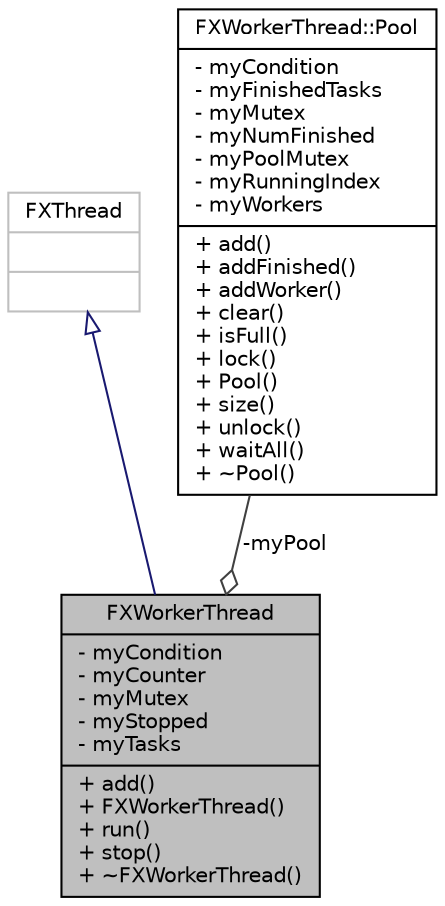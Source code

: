digraph "FXWorkerThread"
{
  edge [fontname="Helvetica",fontsize="10",labelfontname="Helvetica",labelfontsize="10"];
  node [fontname="Helvetica",fontsize="10",shape=record];
  Node2 [label="{FXWorkerThread\n|- myCondition\l- myCounter\l- myMutex\l- myStopped\l- myTasks\l|+ add()\l+ FXWorkerThread()\l+ run()\l+ stop()\l+ ~FXWorkerThread()\l}",height=0.2,width=0.4,color="black", fillcolor="grey75", style="filled", fontcolor="black"];
  Node3 -> Node2 [dir="back",color="midnightblue",fontsize="10",style="solid",arrowtail="onormal",fontname="Helvetica"];
  Node3 [label="{FXThread\n||}",height=0.2,width=0.4,color="grey75", fillcolor="white", style="filled"];
  Node4 -> Node2 [color="grey25",fontsize="10",style="solid",label=" -myPool" ,arrowhead="odiamond",fontname="Helvetica"];
  Node4 [label="{FXWorkerThread::Pool\n|- myCondition\l- myFinishedTasks\l- myMutex\l- myNumFinished\l- myPoolMutex\l- myRunningIndex\l- myWorkers\l|+ add()\l+ addFinished()\l+ addWorker()\l+ clear()\l+ isFull()\l+ lock()\l+ Pool()\l+ size()\l+ unlock()\l+ waitAll()\l+ ~Pool()\l}",height=0.2,width=0.4,color="black", fillcolor="white", style="filled",URL="$dc/d9e/class_f_x_worker_thread_1_1_pool.html",tooltip="A pool of worker threads which distributes the tasks and collects the results. "];
}
